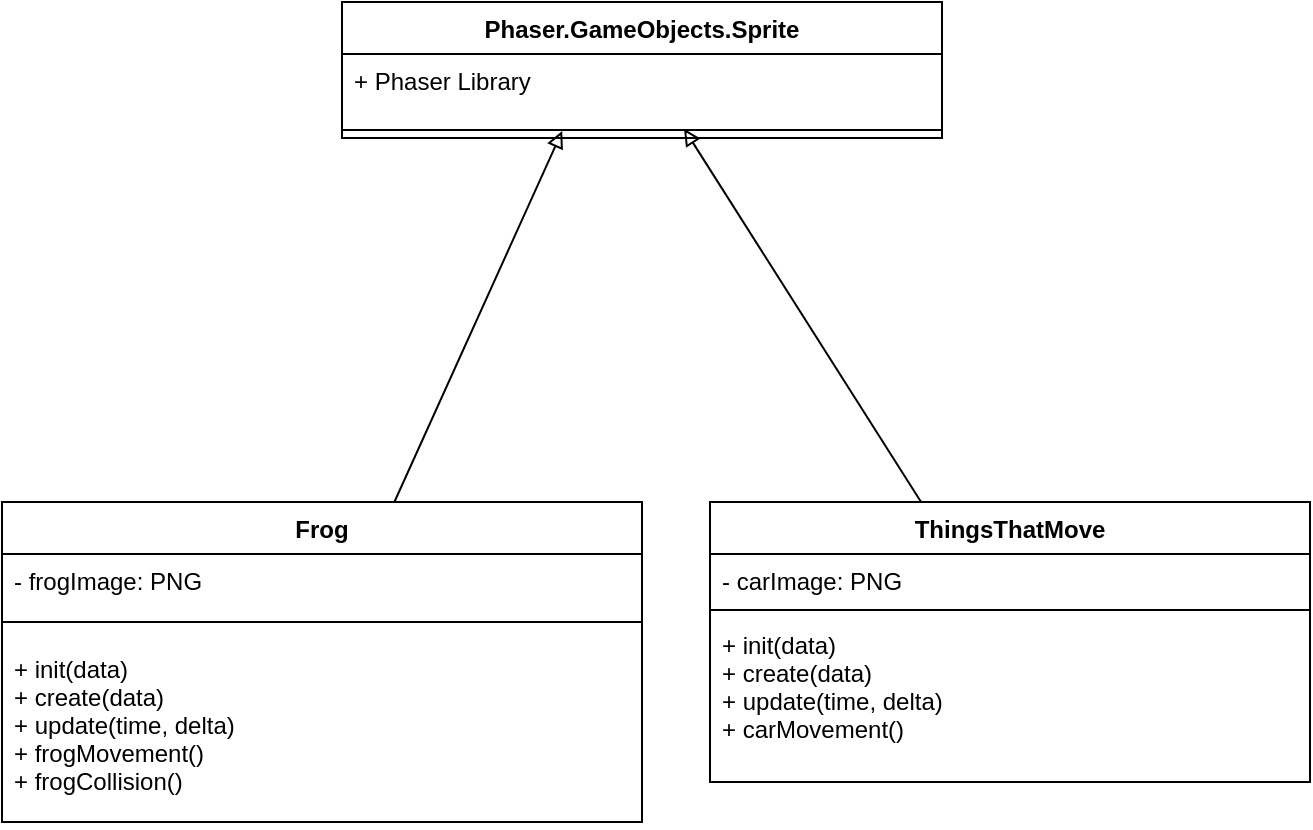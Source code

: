 <mxfile>
    <diagram id="irfGoFrt6qPzT4vCF332" name="Page-1">
        <mxGraphModel dx="594" dy="569" grid="1" gridSize="10" guides="1" tooltips="1" connect="1" arrows="1" fold="1" page="1" pageScale="1" pageWidth="827" pageHeight="1169" math="0" shadow="0">
            <root>
                <mxCell id="0"/>
                <mxCell id="1" parent="0"/>
                <mxCell id="2" value="Phaser.GameObjects.Sprite" style="swimlane;fontStyle=1;align=center;verticalAlign=top;childLayout=stackLayout;horizontal=1;startSize=26;horizontalStack=0;resizeParent=1;resizeParentMax=0;resizeLast=0;collapsible=1;marginBottom=0;" parent="1" vertex="1">
                    <mxGeometry x="230" y="200" width="300" height="68" as="geometry"/>
                </mxCell>
                <mxCell id="3" value="+ Phaser Library" style="text;strokeColor=none;fillColor=none;align=left;verticalAlign=top;spacingLeft=4;spacingRight=4;overflow=hidden;rotatable=0;points=[[0,0.5],[1,0.5]];portConstraint=eastwest;" parent="2" vertex="1">
                    <mxGeometry y="26" width="300" height="34" as="geometry"/>
                </mxCell>
                <mxCell id="4" value="" style="line;strokeWidth=1;fillColor=none;align=left;verticalAlign=middle;spacingTop=-1;spacingLeft=3;spacingRight=3;rotatable=0;labelPosition=right;points=[];portConstraint=eastwest;" parent="2" vertex="1">
                    <mxGeometry y="60" width="300" height="8" as="geometry"/>
                </mxCell>
                <mxCell id="6" style="edgeStyle=none;html=1;entryX=0.367;entryY=0.569;entryDx=0;entryDy=0;entryPerimeter=0;endArrow=block;endFill=0;" parent="1" source="7" target="4" edge="1">
                    <mxGeometry relative="1" as="geometry">
                        <mxPoint x="320.9" y="319.012" as="targetPoint"/>
                    </mxGeometry>
                </mxCell>
                <mxCell id="7" value="Frog" style="swimlane;fontStyle=1;align=center;verticalAlign=top;childLayout=stackLayout;horizontal=1;startSize=26;horizontalStack=0;resizeParent=1;resizeParentMax=0;resizeLast=0;collapsible=1;marginBottom=0;" parent="1" vertex="1">
                    <mxGeometry x="60" y="450" width="320" height="160" as="geometry"/>
                </mxCell>
                <mxCell id="8" value="- frogImage: PNG" style="text;strokeColor=none;fillColor=none;align=left;verticalAlign=top;spacingLeft=4;spacingRight=4;overflow=hidden;rotatable=0;points=[[0,0.5],[1,0.5]];portConstraint=eastwest;" parent="7" vertex="1">
                    <mxGeometry y="26" width="320" height="24" as="geometry"/>
                </mxCell>
                <mxCell id="9" value="" style="line;strokeWidth=1;fillColor=none;align=left;verticalAlign=middle;spacingTop=-1;spacingLeft=3;spacingRight=3;rotatable=0;labelPosition=right;points=[];portConstraint=eastwest;" parent="7" vertex="1">
                    <mxGeometry y="50" width="320" height="20" as="geometry"/>
                </mxCell>
                <mxCell id="10" value="+ init(data)&#10;+ create(data)&#10;+ update(time, delta)&#10;+ frogMovement()&#10;+ frogCollision()" style="text;strokeColor=none;fillColor=none;align=left;verticalAlign=top;spacingLeft=4;spacingRight=4;overflow=hidden;rotatable=0;points=[[0,0.5],[1,0.5]];portConstraint=eastwest;" parent="7" vertex="1">
                    <mxGeometry y="70" width="320" height="90" as="geometry"/>
                </mxCell>
                <mxCell id="11" style="edgeStyle=none;html=1;endArrow=block;endFill=0;entryX=0.57;entryY=0.417;entryDx=0;entryDy=0;entryPerimeter=0;" parent="1" source="12" target="4" edge="1">
                    <mxGeometry relative="1" as="geometry">
                        <mxPoint x="400" y="270" as="targetPoint"/>
                    </mxGeometry>
                </mxCell>
                <mxCell id="12" value="ThingsThatMove" style="swimlane;fontStyle=1;align=center;verticalAlign=top;childLayout=stackLayout;horizontal=1;startSize=26;horizontalStack=0;resizeParent=1;resizeParentMax=0;resizeLast=0;collapsible=1;marginBottom=0;" parent="1" vertex="1">
                    <mxGeometry x="414" y="450" width="300" height="140" as="geometry"/>
                </mxCell>
                <mxCell id="13" value="- carImage: PNG" style="text;strokeColor=none;fillColor=none;align=left;verticalAlign=top;spacingLeft=4;spacingRight=4;overflow=hidden;rotatable=0;points=[[0,0.5],[1,0.5]];portConstraint=eastwest;" parent="12" vertex="1">
                    <mxGeometry y="26" width="300" height="24" as="geometry"/>
                </mxCell>
                <mxCell id="14" value="" style="line;strokeWidth=1;fillColor=none;align=left;verticalAlign=middle;spacingTop=-1;spacingLeft=3;spacingRight=3;rotatable=0;labelPosition=right;points=[];portConstraint=eastwest;" parent="12" vertex="1">
                    <mxGeometry y="50" width="300" height="8" as="geometry"/>
                </mxCell>
                <mxCell id="15" value="+ init(data)&#10;+ create(data)&#10;+ update(time, delta)&#10;+ carMovement()" style="text;strokeColor=none;fillColor=none;align=left;verticalAlign=top;spacingLeft=4;spacingRight=4;overflow=hidden;rotatable=0;points=[[0,0.5],[1,0.5]];portConstraint=eastwest;" parent="12" vertex="1">
                    <mxGeometry y="58" width="300" height="82" as="geometry"/>
                </mxCell>
            </root>
        </mxGraphModel>
    </diagram>
</mxfile>